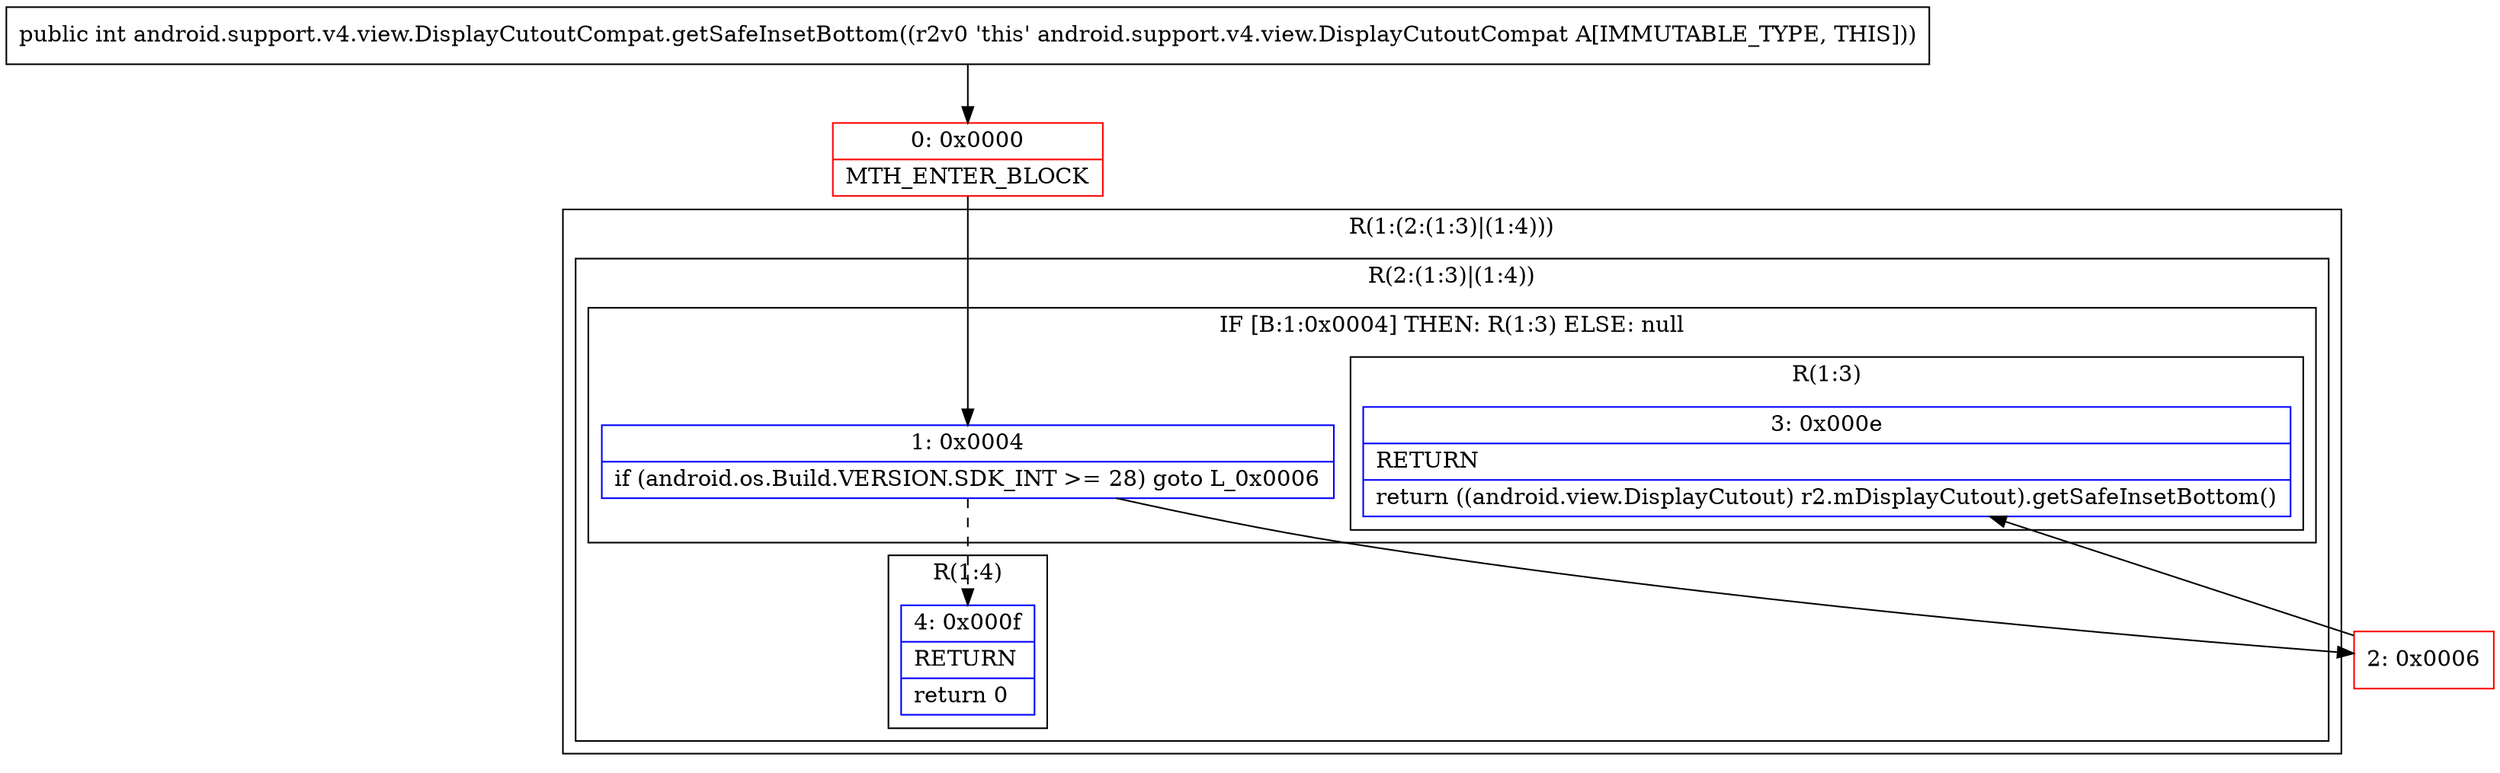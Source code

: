 digraph "CFG forandroid.support.v4.view.DisplayCutoutCompat.getSafeInsetBottom()I" {
subgraph cluster_Region_1886271062 {
label = "R(1:(2:(1:3)|(1:4)))";
node [shape=record,color=blue];
subgraph cluster_Region_1962857017 {
label = "R(2:(1:3)|(1:4))";
node [shape=record,color=blue];
subgraph cluster_IfRegion_1657903951 {
label = "IF [B:1:0x0004] THEN: R(1:3) ELSE: null";
node [shape=record,color=blue];
Node_1 [shape=record,label="{1\:\ 0x0004|if (android.os.Build.VERSION.SDK_INT \>= 28) goto L_0x0006\l}"];
subgraph cluster_Region_3667397 {
label = "R(1:3)";
node [shape=record,color=blue];
Node_3 [shape=record,label="{3\:\ 0x000e|RETURN\l|return ((android.view.DisplayCutout) r2.mDisplayCutout).getSafeInsetBottom()\l}"];
}
}
subgraph cluster_Region_32157459 {
label = "R(1:4)";
node [shape=record,color=blue];
Node_4 [shape=record,label="{4\:\ 0x000f|RETURN\l|return 0\l}"];
}
}
}
Node_0 [shape=record,color=red,label="{0\:\ 0x0000|MTH_ENTER_BLOCK\l}"];
Node_2 [shape=record,color=red,label="{2\:\ 0x0006}"];
MethodNode[shape=record,label="{public int android.support.v4.view.DisplayCutoutCompat.getSafeInsetBottom((r2v0 'this' android.support.v4.view.DisplayCutoutCompat A[IMMUTABLE_TYPE, THIS])) }"];
MethodNode -> Node_0;
Node_1 -> Node_2;
Node_1 -> Node_4[style=dashed];
Node_0 -> Node_1;
Node_2 -> Node_3;
}

